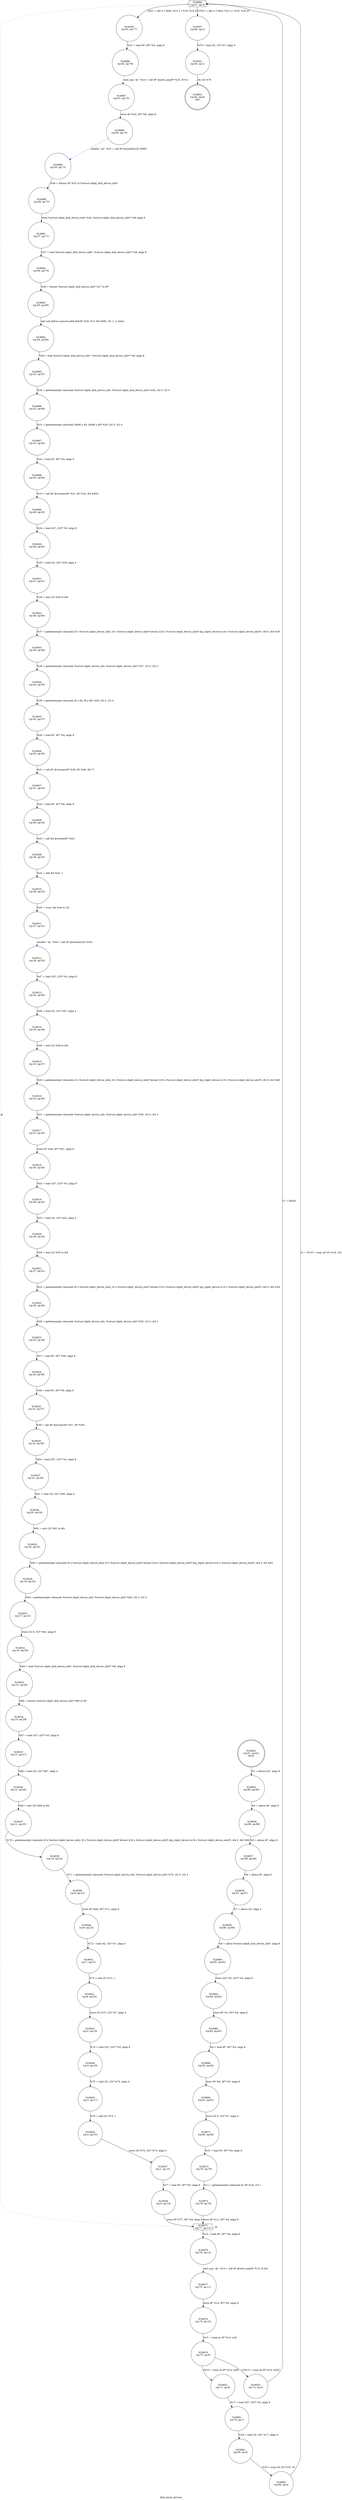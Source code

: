 digraph disk_enum_devices {
label="disk_enum_devices"
18952 [label="N18952\n(rp:64, ep:0)\nexit", shape="doublecircle"]
18953 [label="N18953\n(rp:91, ep:91)\nentry", shape="doublecircle"]
18953 -> 18955 [label="%3 = alloca i32*, align 8"]
18955 [label="N18955\n(rp:90, ep:90)", shape="circle"]
18955 -> 18956 [label="%4 = alloca i8*, align 8"]
18956 [label="N18956\n(rp:89, ep:89)", shape="circle"]
18956 -> 18957 [label="%5 = alloca i8*, align 8"]
18957 [label="N18957\n(rp:88, ep:88)", shape="circle"]
18957 -> 18958 [label="%6 = alloca i8*, align 8"]
18958 [label="N18958\n(rp:87, ep:87)", shape="circle"]
18958 -> 18959 [label="%7 = alloca i32, align 4"]
18959 [label="N18959\n(rp:86, ep:86)", shape="circle"]
18959 -> 18960 [label="%8 = alloca %struct.rdpdr_disk_device_info*, align 8"]
18960 [label="N18960\n(rp:85, ep:85)", shape="circle"]
18960 -> 18962 [label="store i32* %0, i32** %3, align 8"]
18962 [label="N18962\n(rp:84, ep:84)", shape="circle"]
18962 -> 18965 [label="store i8* %1, i8** %4, align 8"]
18965 [label="N18965\n(rp:83, ep:83)", shape="circle"]
18965 -> 18966 [label="%9 = load i8*, i8** %4, align 8"]
18966 [label="N18966\n(rp:82, ep:82)", shape="circle"]
18966 -> 18969 [label="store i8* %9, i8** %5, align 8"]
18969 [label="N18969\n(rp:81, ep:81)", shape="circle"]
18969 -> 18971 [label="store i32 0, i32* %7, align 4"]
18971 [label="N18971\n(rp:80, ep:80)", shape="circle"]
18971 -> 18972 [label="%10 = load i8*, i8** %4, align 8"]
18972 [label="N18972\n(rp:79, ep:79)", shape="circle"]
18972 -> 18973 [label="%11 = getelementptr inbounds i8, i8* %10, i32 1"]
18973 [label="N18973\n(rp:78, ep:78)", shape="circle"]
18973 -> 18975 [label="store i8* %11, i8** %4, align 8"]
18975 [label="N18975\n(rp:77, ep:13)", shape="box"]
18975 -> 18976 [label="%13 = load i8*, i8** %4, align 8"]
18975 -> 18975 [label="@", style="dashed", color="orange"]
18975 -> 18984 [label="@", style="dashed", color="orange"]
18976 [label="N18976\n(rp:76, ep:12)", shape="circle"]
18976 -> 18977 [label="next_arg --@-- %14 = call i8* @next_arg(i8* %13, i8 44)", style="dashed", color="blue"]
18977 [label="N18977\n(rp:75, ep:11)", shape="circle"]
18977 -> 18978 [label="store i8* %14, i8** %5, align 8"]
18978 [label="N18978\n(rp:74, ep:10)", shape="circle"]
18978 -> 18979 [label="%15 = icmp ne i8* %14, null"]
18979 [label="N18979\n(rp:73, ep:9)", shape="circle"]
18979 -> 19052 [label="[%15 = icmp ne i8* %14, null]"]
18979 -> 19053 [label="[!(%15 = icmp ne i8* %14, null)]"]
18981 [label="N18981\n(rp:70, ep:7)", shape="circle"]
18981 -> 18982 [label="%18 = load i32, i32* %17, align 4"]
18982 [label="N18982\n(rp:69, ep:6)", shape="circle"]
18982 -> 18983 [label="%19 = icmp ult i32 %18, 16"]
18983 [label="N18983\n(rp:68, ep:4)", shape="circle"]
18983 -> 18984 [label="21 = [%19 = icmp ult i32 %18, 16]"]
18984 [label="N18984\n(rp:67, ep:3)", shape="box"]
18984 -> 19056 [label="[%21 = phi i1 [ false, %12 ], [ %19, %16 ]]"]
18984 -> 19057 [label="[!(%21 = phi i1 [ false, %12 ], [ %19, %16 ])]"]
18986 [label="N18986\n(rp:62, ep:76)", shape="circle"]
18986 -> 18987 [label="next_arg --@-- %24 = call i8* @next_arg(i8* %23, i8 61)", style="dashed", color="blue"]
18987 [label="N18987\n(rp:61, ep:75)", shape="circle"]
18987 -> 18988 [label="store i8* %24, i8** %6, align 8"]
18988 [label="N18988\n(rp:60, ep:74)", shape="circle"]
18988 -> 18989 [label="xmalloc --@-- %25 = call i8* @xmalloc(i32 4096)", style="dashed", color="blue"]
18989 [label="N18989\n(rp:59, ep:73)", shape="circle"]
18989 -> 18990 [label="%26 = bitcast i8* %25 to %struct.rdpdr_disk_device_info*"]
18990 [label="N18990\n(rp:58, ep:72)", shape="circle"]
18990 -> 18991 [label="store %struct.rdpdr_disk_device_info* %26, %struct.rdpdr_disk_device_info** %8, align 8"]
18991 [label="N18991\n(rp:57, ep:71)", shape="circle"]
18991 -> 18992 [label="%27 = load %struct.rdpdr_disk_device_info*, %struct.rdpdr_disk_device_info** %8, align 8"]
18992 [label="N18992\n(rp:56, ep:70)", shape="circle"]
18992 -> 18993 [label="%28 = bitcast %struct.rdpdr_disk_device_info* %27 to i8*"]
18993 [label="N18993\n(rp:55, ep:69)", shape="circle"]
18993 -> 18994 [label="call void @llvm.memset.p0i8.i64(i8* %28, i8 0, i64 4096, i32 1, i1 false)"]
18994 [label="N18994\n(rp:54, ep:68)", shape="circle"]
18994 -> 18995 [label="%29 = load %struct.rdpdr_disk_device_info*, %struct.rdpdr_disk_device_info** %8, align 8"]
18995 [label="N18995\n(rp:53, ep:67)", shape="circle"]
18995 -> 18996 [label="%30 = getelementptr inbounds %struct.rdpdr_disk_device_info, %struct.rdpdr_disk_device_info* %29, i32 0, i32 0"]
18996 [label="N18996\n(rp:52, ep:66)", shape="circle"]
18996 -> 18997 [label="%31 = getelementptr inbounds [4096 x i8], [4096 x i8]* %30, i32 0, i32 0"]
18997 [label="N18997\n(rp:51, ep:65)", shape="circle"]
18997 -> 18998 [label="%32 = load i8*, i8** %4, align 8"]
18998 [label="N18998\n(rp:50, ep:64)", shape="circle"]
18998 -> 18999 [label="%33 = call i8* @strncpy(i8* %31, i8* %32, i64 4095)"]
18999 [label="N18999\n(rp:49, ep:63)", shape="circle"]
18999 -> 19000 [label="%34 = load i32*, i32** %3, align 8"]
19000 [label="N19000\n(rp:48, ep:62)", shape="circle"]
19000 -> 19001 [label="%35 = load i32, i32* %34, align 4"]
19001 [label="N19001\n(rp:47, ep:61)", shape="circle"]
19001 -> 19002 [label="%36 = zext i32 %35 to i64"]
19002 [label="N19002\n(rp:46, ep:60)", shape="circle"]
19002 -> 19003 [label="%37 = getelementptr inbounds [0 x %struct.rdpdr_device_info], [0 x %struct.rdpdr_device_info]* bitcast ([16 x %struct.rdpdr_device_info]* @g_rdpdr_device to [0 x %struct.rdpdr_device_info]*), i64 0, i64 %36"]
19003 [label="N19003\n(rp:45, ep:59)", shape="circle"]
19003 -> 19004 [label="%38 = getelementptr inbounds %struct.rdpdr_device_info, %struct.rdpdr_device_info* %37, i32 0, i32 2"]
19004 [label="N19004\n(rp:44, ep:58)", shape="circle"]
19004 -> 19005 [label="%39 = getelementptr inbounds [8 x i8], [8 x i8]* %38, i32 0, i32 0"]
19005 [label="N19005\n(rp:43, ep:57)", shape="circle"]
19005 -> 19006 [label="%40 = load i8*, i8** %4, align 8"]
19006 [label="N19006\n(rp:42, ep:56)", shape="circle"]
19006 -> 19007 [label="%41 = call i8* @strncpy(i8* %39, i8* %40, i64 7)"]
19007 [label="N19007\n(rp:41, ep:55)", shape="circle"]
19007 -> 19008 [label="%42 = load i8*, i8** %6, align 8"]
19008 [label="N19008\n(rp:40, ep:54)", shape="circle"]
19008 -> 19009 [label="%43 = call i64 @strlen(i8* %42)"]
19009 [label="N19009\n(rp:39, ep:53)", shape="circle"]
19009 -> 19010 [label="%44 = add i64 %43, 1"]
19010 [label="N19010\n(rp:38, ep:52)", shape="circle"]
19010 -> 19011 [label="%45 = trunc i64 %44 to i32"]
19011 [label="N19011\n(rp:37, ep:51)", shape="circle"]
19011 -> 19012 [label="xmalloc --@-- %46 = call i8* @xmalloc(i32 %45)", style="dashed", color="blue"]
19012 [label="N19012\n(rp:36, ep:50)", shape="circle"]
19012 -> 19013 [label="%47 = load i32*, i32** %3, align 8"]
19013 [label="N19013\n(rp:35, ep:49)", shape="circle"]
19013 -> 19014 [label="%48 = load i32, i32* %47, align 4"]
19014 [label="N19014\n(rp:34, ep:48)", shape="circle"]
19014 -> 19015 [label="%49 = zext i32 %48 to i64"]
19015 [label="N19015\n(rp:33, ep:47)", shape="circle"]
19015 -> 19016 [label="%50 = getelementptr inbounds [0 x %struct.rdpdr_device_info], [0 x %struct.rdpdr_device_info]* bitcast ([16 x %struct.rdpdr_device_info]* @g_rdpdr_device to [0 x %struct.rdpdr_device_info]*), i64 0, i64 %49"]
19016 [label="N19016\n(rp:32, ep:46)", shape="circle"]
19016 -> 19017 [label="%51 = getelementptr inbounds %struct.rdpdr_device_info, %struct.rdpdr_device_info* %50, i32 0, i32 3"]
19017 [label="N19017\n(rp:31, ep:45)", shape="circle"]
19017 -> 19018 [label="store i8* %46, i8** %51, align 8"]
19018 [label="N19018\n(rp:30, ep:44)", shape="circle"]
19018 -> 19019 [label="%52 = load i32*, i32** %3, align 8"]
19019 [label="N19019\n(rp:29, ep:43)", shape="circle"]
19019 -> 19020 [label="%53 = load i32, i32* %52, align 4"]
19020 [label="N19020\n(rp:28, ep:42)", shape="circle"]
19020 -> 19021 [label="%54 = zext i32 %53 to i64"]
19021 [label="N19021\n(rp:27, ep:41)", shape="circle"]
19021 -> 19022 [label="%55 = getelementptr inbounds [0 x %struct.rdpdr_device_info], [0 x %struct.rdpdr_device_info]* bitcast ([16 x %struct.rdpdr_device_info]* @g_rdpdr_device to [0 x %struct.rdpdr_device_info]*), i64 0, i64 %54"]
19022 [label="N19022\n(rp:26, ep:40)", shape="circle"]
19022 -> 19023 [label="%56 = getelementptr inbounds %struct.rdpdr_device_info, %struct.rdpdr_device_info* %55, i32 0, i32 3"]
19023 [label="N19023\n(rp:25, ep:39)", shape="circle"]
19023 -> 19024 [label="%57 = load i8*, i8** %56, align 8"]
19024 [label="N19024\n(rp:24, ep:38)", shape="circle"]
19024 -> 19025 [label="%58 = load i8*, i8** %6, align 8"]
19025 [label="N19025\n(rp:23, ep:37)", shape="circle"]
19025 -> 19026 [label="%59 = call i8* @strcpy(i8* %57, i8* %58)"]
19026 [label="N19026\n(rp:22, ep:36)", shape="circle"]
19026 -> 19027 [label="%60 = load i32*, i32** %3, align 8"]
19027 [label="N19027\n(rp:21, ep:35)", shape="circle"]
19027 -> 19028 [label="%61 = load i32, i32* %60, align 4"]
19028 [label="N19028\n(rp:20, ep:34)", shape="circle"]
19028 -> 19029 [label="%62 = zext i32 %61 to i64"]
19029 [label="N19029\n(rp:19, ep:33)", shape="circle"]
19029 -> 19030 [label="%63 = getelementptr inbounds [0 x %struct.rdpdr_device_info], [0 x %struct.rdpdr_device_info]* bitcast ([16 x %struct.rdpdr_device_info]* @g_rdpdr_device to [0 x %struct.rdpdr_device_info]*), i64 0, i64 %62"]
19030 [label="N19030\n(rp:18, ep:32)", shape="circle"]
19030 -> 19031 [label="%64 = getelementptr inbounds %struct.rdpdr_device_info, %struct.rdpdr_device_info* %63, i32 0, i32 0"]
19031 [label="N19031\n(rp:17, ep:31)", shape="circle"]
19031 -> 19032 [label="store i32 8, i32* %64, align 8"]
19032 [label="N19032\n(rp:16, ep:30)", shape="circle"]
19032 -> 19033 [label="%65 = load %struct.rdpdr_disk_device_info*, %struct.rdpdr_disk_device_info** %8, align 8"]
19033 [label="N19033\n(rp:15, ep:29)", shape="circle"]
19033 -> 19034 [label="%66 = bitcast %struct.rdpdr_disk_device_info* %65 to i8*"]
19034 [label="N19034\n(rp:14, ep:28)", shape="circle"]
19034 -> 19035 [label="%67 = load i32*, i32** %3, align 8"]
19035 [label="N19035\n(rp:13, ep:27)", shape="circle"]
19035 -> 19036 [label="%68 = load i32, i32* %67, align 4"]
19036 [label="N19036\n(rp:12, ep:26)", shape="circle"]
19036 -> 19037 [label="%69 = zext i32 %68 to i64"]
19037 [label="N19037\n(rp:11, ep:25)", shape="circle"]
19037 -> 19038 [label="%70 = getelementptr inbounds [0 x %struct.rdpdr_device_info], [0 x %struct.rdpdr_device_info]* bitcast ([16 x %struct.rdpdr_device_info]* @g_rdpdr_device to [0 x %struct.rdpdr_device_info]*), i64 0, i64 %69"]
19038 [label="N19038\n(rp:10, ep:24)", shape="circle"]
19038 -> 19039 [label="%71 = getelementptr inbounds %struct.rdpdr_device_info, %struct.rdpdr_device_info* %70, i32 0, i32 4"]
19039 [label="N19039\n(rp:9, ep:23)", shape="circle"]
19039 -> 19040 [label="store i8* %66, i8** %71, align 8"]
19040 [label="N19040\n(rp:8, ep:22)", shape="circle"]
19040 -> 19041 [label="%72 = load i32, i32* %7, align 4"]
19041 [label="N19041\n(rp:7, ep:21)", shape="circle"]
19041 -> 19042 [label="%73 = add i32 %72, 1"]
19042 [label="N19042\n(rp:6, ep:20)", shape="circle"]
19042 -> 19043 [label="store i32 %73, i32* %7, align 4"]
19043 [label="N19043\n(rp:5, ep:19)", shape="circle"]
19043 -> 19044 [label="%74 = load i32*, i32** %3, align 8"]
19044 [label="N19044\n(rp:4, ep:18)", shape="circle"]
19044 -> 19045 [label="%75 = load i32, i32* %74, align 4"]
19045 [label="N19045\n(rp:3, ep:17)", shape="circle"]
19045 -> 19046 [label="%76 = add i32 %75, 1"]
19046 [label="N19046\n(rp:2, ep:16)", shape="circle"]
19046 -> 19047 [label="store i32 %76, i32* %74, align 4"]
19047 [label="N19047\n(rp:1, ep:15)", shape="circle"]
19047 -> 19048 [label="%77 = load i8*, i8** %5, align 8"]
19048 [label="N19048\n(rp:0, ep:14)", shape="circle"]
19048 -> 18975 [label="store i8* %77, i8** %4, align 8"]
19051 [label="N19051\n(rp:65, ep:1)", shape="circle"]
19051 -> 18952 [label="ret i32 %79"]
19052 [label="N19052\n(rp:71, ep:8)", shape="circle"]
19052 -> 18981 [label="%17 = load i32*, i32** %3, align 8"]
19053 [label="N19053\n(rp:72, ep:5)", shape="circle"]
19053 -> 18984 [label="21 = [false]"]
19056 [label="N19056\n(rp:63, ep:77)", shape="circle"]
19056 -> 18986 [label="%23 = load i8*, i8** %4, align 8"]
19057 [label="N19057\n(rp:66, ep:2)", shape="circle"]
19057 -> 19051 [label="%79 = load i32, i32* %7, align 4"]
}
